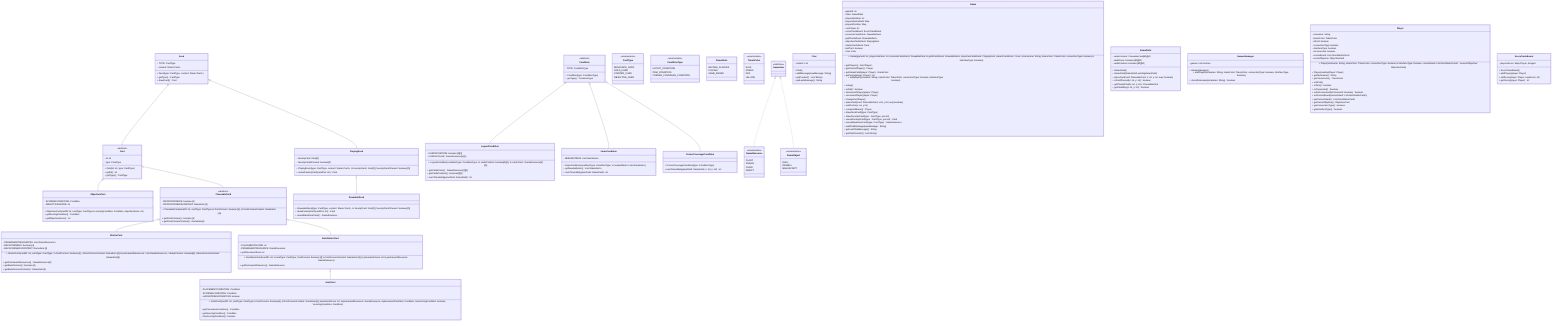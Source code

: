 classDiagram
    %% --------------------------------
    %% Cards
    %% --------------------------------
    Deck o-- Card
    class Card {
        <<abstract>>
        - id: int
        - type: CardType
        + Card (id: int, type: CardType)
        + getId() int
        + getType() CardType
    }
    class GoldCard {
        - PLACEMENTCONDITION: Condition
        - SCORINGCONDITION: Condition
        - HASSCORINGCONDITION: boolean
        + GoldCard(cardID: int, cardType: CardType,\n frontCorners: boolean[4], \nfrontCornersContent: GameItem[4], placementScore: int, \npermanentResource: GameResource, \nplacementCondition: Condition, hasScoringCondition: boolean, \nscoringCondition: Condition)
        + getPlacementCondition() Condition
        + getScoringCondition() Condition
        + hasScoringCondition() boolean
    }
    class NonStarterCard {
        - PLACEMENTSCORE: int
        - PERMANENTRESOURCE: GameResource
        + NonStarterCard(cardID: int, \ncardType: CardType, frontCorners: boolean [4],\n frontCornersContent: GameItem [4],\n placementScore: int,\n permanentResource: GameResource)
        + getPlacementScore int
        + getPermanentResource() GameResource
    }
    class ObjectiveCard {
        - SCORINGCONDITION: Condition
        - OBJECTIVESCORE: int
        + ObjectiveCard(cardID int, cardType: CardType,\n scoringCondition: Condition, objectiveScore: int)
        + getScoringCondition() Condition
        + getObjectiveScore() int
    }
    class PlaceableCard {
        <<abstract>>
        - FRONTCORNERS: boolean [4]
        - FRONTCORNERSCONTENT: GameItem [4]
        + PlaceableCard (cardID: int, cardType: CardType,\n frontCorners: boolean [4], \n frontCornersContent: GameItem [4])
        + getFrontCorners() boolean [4]
        + getFrontCornersContent() GameItem[4]
    }
    class StarterCard {
        - PERMANENTRESOURCES: List~GameResource~
        - BACKCORNERS: boolean [4]
        - BACKCORNERSCONTENT: GameItem [4]
        + StarterCard(cardID: int, cardType: CardType, \n frontCorners: boolean [4], \nfrontCornersContent: GameItem [4],\n permanentResources: List~GameResource~, \nbackCorners: boolean[4], \nbackCornersContent: GameItem[4])
        + getPermanentResources() GameResource[3]
        + getBackCorners() boolean [4]
        + getBackCornersContent() GameItem [4]
    }
    Card <|-- ObjectiveCard
    Card <|-- PlaceableCard
    PlaceableCard <|-- StarterCard
    PlaceableCard <|-- NonStarterCard
    NonStarterCard <|-- GoldCard
    %% --------------------------------
    %% Conditions
    %% --------------------------------
    class Condition {
        <<abstract>>
        - TYPE: ConditionType
        + Condition(type: ConditionType)
        + getType() ConditionType
    }
    class CornerCoverageCondition {
        + CornerCoverageCondition(type: ConditionType)
        + numTimesMet(gameField: GameField, x: int, y: int) int
    }
    class ItemsCondition {
        - NEEDEDITEMS: List~GameItem~
        + ItemsCondition(conditionType: ConditionType, \n neededItems: List~GameItem~)
        + getNeededItems() List~GameItem~
        + numTimesMet(gameField: GameField) int
    }
    class LayoutCondition {
        - CARDSPOSITION: boolean [3][3]
        - CARDSCOLOR: GameResource[3][3]
        + LayoutCondition(conditionType: ConditionType, \n cardsPosition: boolean[3][3], \n cardsColor: GameResource[3][3])
        + getCardsColor() GameResource[3][3]
        + getCardsPosition() boolean[3][3]
        + numTimesMet(gameField: GameField) int
    }
    %%LayoutCondition --> GameResource
    %%ItemsCondition --> GameItem
    Condition <|-- LayoutCondition
    Condition <|-- ItemsCondition
    Condition <|-- CornerCoverageCondition
    %% --------------------------------
    %% Decks
    %% --------------------------------
    class Deck{
        ~ TYPE: CardType
        ~ content: Stack~Card~
        + Deck(type: CardType, content: Stack~Card~)
        + getType() CardType
        + drawCard() Card
    }
    class DrawableDeck{
        + DrawableDeck(type: CardType, content: Stack~Card~, \n faceUpCard: Card[2], faceUpCardsPresent: boolean[2])
        + drawFaceUpCard(cardPos: int) Card
        + revealBackDeckCard() GameResource
    }
    class PlayingDeck{
        ~ faceUpCard: Card[2]
        ~ faceUpCardsPresent: boolean[2]
        + PlayingDeck(type: CardType, content: Stack~Card~, \n faceUpCards: Card[2], faceUpCardsPresent: boolean[2])
        + revealFaceUpCard(cardPos: int) Card
    }
    Deck <|-- PlayingDeck
    PlayingDeck <|-- DrawableDeck
    %%Deck --> Card
    %% --------------------------------
    %% Enumerations
    %% --------------------------------
    class CardType {
        <<enumeration>>
        RESOURCE_CARD
        GOLD_CARD
        STARTER_CARD
        OBJECTIVE_CARD
    }
    class ConditionType {
        <<enumeration>>
        LAYOUT_CONDITION
        ITEM_CONDITION
        CORNER_COVERAGE_CONDITION
    }
    class GameObject {
        <<enumeration>>
        QUILL
        INKWELL
        MANUSCRIPT
    }
    class GameResource {
        <<enumeration>>
        PLANT
        ANIMAL
        FUNGI
        INSECT
    }
    class GameState{
        WAITING_PLAYERS
        PLAYING
        GAME_ENDED
    }
    class TokenColor {
        <<enumeration>>
        BLUE
        GREEN
        RED
        YELLOW
    }
    class GameItem {
        <<interface>>
    }
    GameItem <|.. GameResource
    GameItem <|.. GameObject

    class Chat {
        - content: List<String>
        + Chat()
        + addMessage(newMessage: String)
        + getContent() List~String~
        + getLastMessage() String
    }

    class Game {
        - gameId: int
        - state: GameState
        - playersNumber: int
        - playersGameField: Map<Player, GameField>
        - playersPosition: Map<Integer, Player>
        - currPlayer: int
        - scoreTrackBoard: ScoreTrackBoard
        - resourceCardsDeck: DrawableDeck
        - goldCardsDeck: DrawableDeck
        - objectiveCardsDeck: PlayingDeck
        - starterCardsDeck: Deck
        - lastTurn: boolean
        - chat: Chat
        + Game(gameId: int, playersNumber: int, resourceCardsDeck: DrawableDeck,\n goldCardsDeck: DrawableDeck, objectiveCardsDeck: PlayingDeck, starterCardsDeck : Deck, \nnickname: String, tokenColor: TokenColor, connectionType: boolean,\n interfaceType :boolean)
        + getPlayers() Set~Player~
        + getCurrentPlayer() Player
        + getGameField(player: Player) GameField
        + getScore(player: Player) int
        + addplayer(nickname: String, tokenColor: TokenColor, connectionType: boolean, interfaceType boolean)
        + setup()
        + isFull() boolean
        + disconnectPlayer(player: Player)
        + reconnectPlayer(player: Player)
        + changeCurrPlayer()
        + placeCard(card: PlaceableCard, x:int, y:int, way:boolean)
        + addPoints(x: int, y:int)
        + computeWinner() Player
        + drawDeckCard(type: CardType)
        + drawFaceUpCard(type : CardType, pos:int)
        + revealFaceUpCard(type : CardType, pos:int) Card
        + revealBackDeckCard(type: CardType) GameResource
        + addChatMessage(newMessage : String)
        + getLastChatMessage() String
        + getChatContent() List~String~
    }
    %%  Game --> DrawableDeck
    %%  Game --> Deck
    %%  Game --> PlayingDeck
    %%  Game --> ScoreTrackBoard
    %%  Game --> Player
    %%  Game --> Chat
    %%  Game --> GameField
    class GameField {
        - cardsContent: PlaceableCard[80][80]
        - cardsFace: boolean [80][80]
        - cardsPosition: boolean [80][80]
        + GameField()
        + GameField(GameField existingGameField)
        + placeCard(card: PlaceableCard, x: int, y: int, way: boolean)
        + isCardPresent(x: int, y: int) boolean
        + getPlacedCard(x: int, y: int) PlaceableCard
        + getCardWay(x: int, y: int) boolean
    }
    %%GameField --> PlaceableCard
    class GamesManager {
        - games: List~Game~
        + GamesManager()
        + addPlayer(nickname: String, tokenColor: TokenColor, connectionType: boolean, interfaceType: boolean)
        + checkNickname(nickname: String) boolean
    }
    %%GamesManager --> Game
    class Player {
        - nickname: String
        - tokenColor: TokenColor
        - isFirst: boolean
        - connectionType: boolean
        - interfaceType: boolean
        - isConnected: boolean
        - currentHand: List ~NonStarterCard~
        - secretObjectve: ObjectiveCard
        + Player(nickname: String, tokenColor: TokenColor, connectionType: boolean,\n interfaceType: boolean, currentHand: List~NonStarterCard~, \nsecretObjective: ObjectiveCard)
        + Player(existingPlayer: Player)
        + getNickname() String
        + getTokenColor() TokenColor
        + setFirst()
        + isFirst() boolean
        + isConnected() boolean
        + setIsConnected(isConnected: boolean) boolean
        + setCurrentHand(currentHand: List~NonStarterCard~)
        + getCurrentHand() List~NonStarterCard~
        + getSecretObjetive() ObjectiveCard
        + getConnectionType() boolean
        + getInterfaceType() boolean
    }
    %%Player --> NonStarterCard
    %%Player --> TokenColor
    %%Player --> ObjectiveCard
    class ScoreTrackBoard {
        - playersScore: Map~Player, Integer~
        + ScoreTrackBoard()
        + addPlayer(player: Player)
        + setScore(player: Player, newScore: int)
        + getScore(player: Player) int
    }
    %%ScoreTrackBoard --> Player